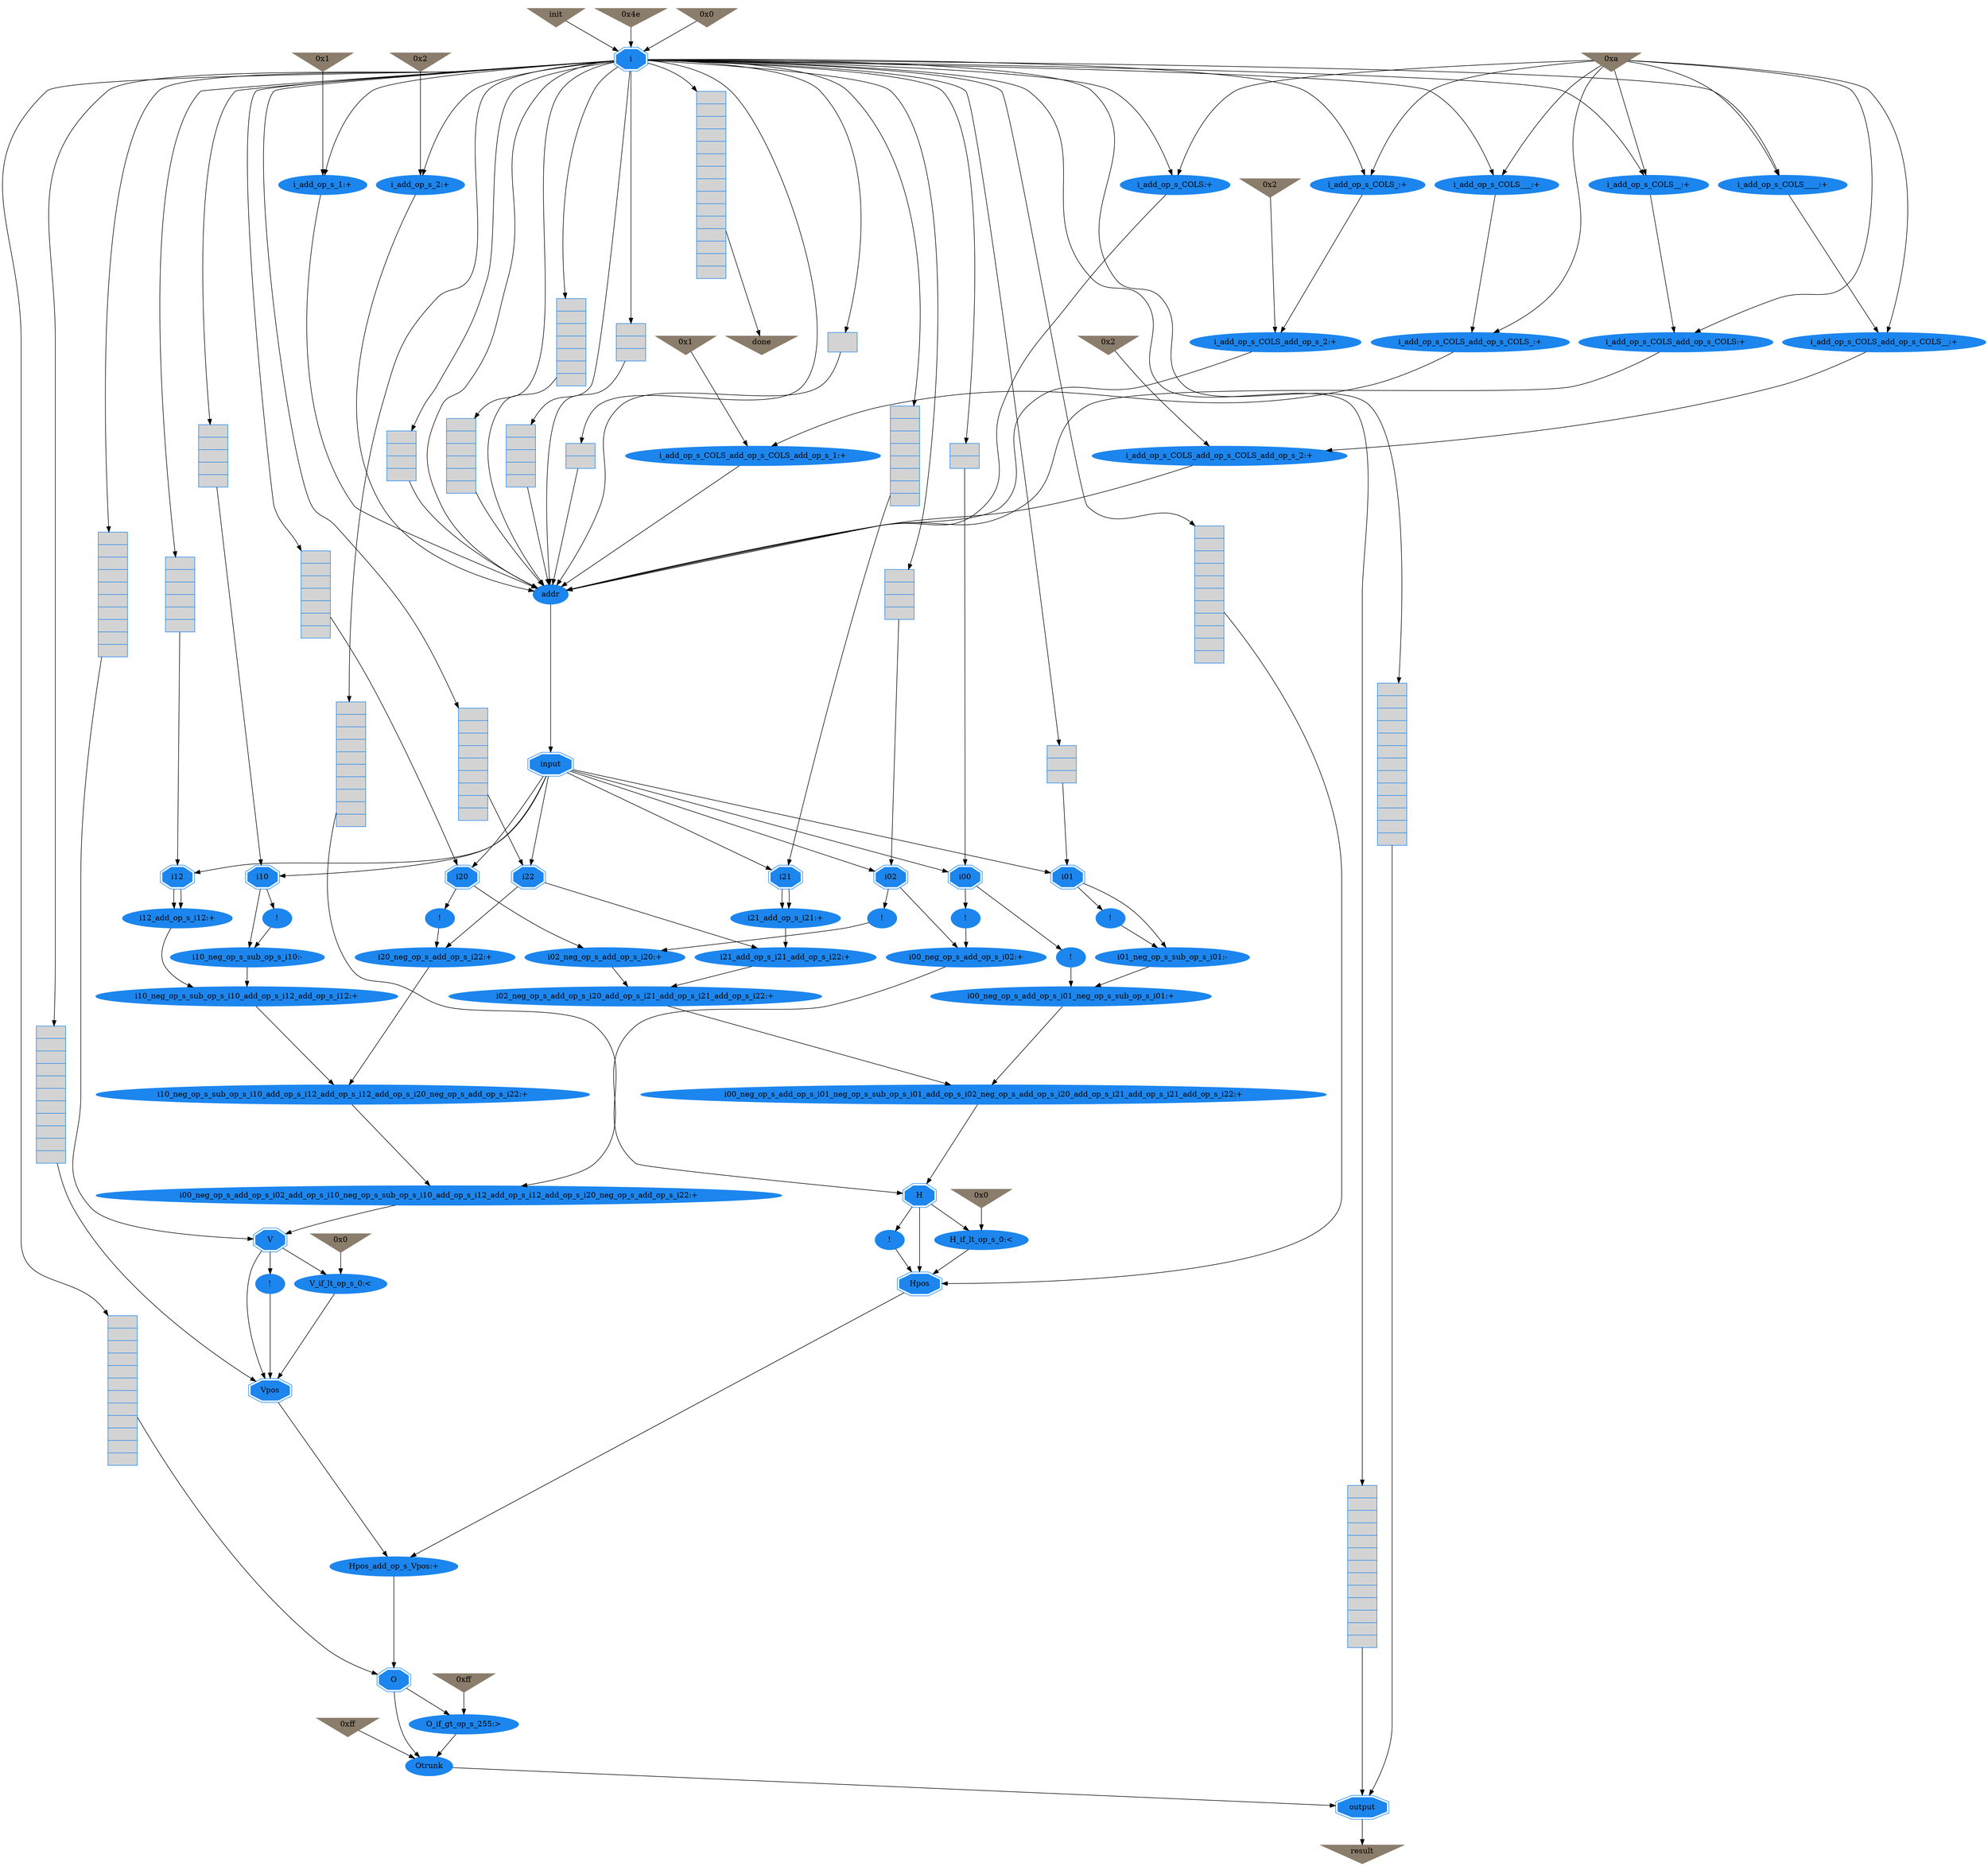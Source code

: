 digraph sobel {
	// Components (Nodes)
	node [shape=ellipse, style=filled, color=dodgerblue2];
	"c100" [label="{|||||||||}" shape=record fillcolor=lightgray  color=dodgerblue2 ];
	"i02" [label="i02" shape=doubleoctagon  color=dodgerblue2 ];
	"c89" [color=bisque4 shape=invtriangle label="0x1"];
	"i00" [label="i00" shape=doubleoctagon  color=dodgerblue2 ];
	"COLS" [color=bisque4 shape=invtriangle label="0xa"];
	"c104" [label="{||||||||||||||}" shape=record fillcolor=lightgray  color=dodgerblue2 ];
	"i_step_delay_op_5_" [label="{||||}" shape=record fillcolor=lightgray  color=dodgerblue2 ];
	"i_step_delay_op_4" [label="{|||}" shape=record fillcolor=lightgray  color=dodgerblue2 ];
	"i_add_op_s_COLS___" [label="i_add_op_s_COLS___:+"  color=dodgerblue2 ];
	"i12_add_op_s_i12" [label="i12_add_op_s_i12:+"  color=dodgerblue2 ];
	"V" [label="V" shape=doubleoctagon  color=dodgerblue2 ];
	"i10_neg_op_s_sub_op_s_i10_add_op_s_i12_add_op_s_i12_add_op_s_i20_neg_op_s_add_op_s_i22" [label="i10_neg_op_s_sub_op_s_i10_add_op_s_i12_add_op_s_i12_add_op_s_i20_neg_op_s_add_op_s_i22:+"  color=dodgerblue2 ];
	"i20_neg_op_s" [label="!"  color=dodgerblue2 ];
	"H_if_lt_op_s_0" [label="H_if_lt_op_s_0:<"  color=dodgerblue2 ];
	"addr" [label="addr"  color=dodgerblue2 ];
	"input" [label="input" shape=doubleoctagon  color=dodgerblue2 ];
	"COLS" [color=bisque4 shape=invtriangle label="0xa"];
	"i_add_op_s_COLS_" [label="i_add_op_s_COLS_:+"  color=dodgerblue2 ];
	"c102" [label="{||||||||||}" shape=record fillcolor=lightgray  color=dodgerblue2 ];
	"i_add_op_s_COLS_add_op_s_COLS" [label="i_add_op_s_COLS_add_op_s_COLS:+"  color=dodgerblue2 ];
	"i01_neg_op_s" [label="!"  color=dodgerblue2 ];
	"i_step_delay_op_9" [label="{||||||||}" shape=record fillcolor=lightgray  color=dodgerblue2 ];
	"i_step_delay_op_7_" [label="{||||||}" shape=record fillcolor=lightgray  color=dodgerblue2 ];
	"i00_neg_op_s_add_op_s_i01_neg_op_s_sub_op_s_i01" [label="i00_neg_op_s_add_op_s_i01_neg_op_s_sub_op_s_i01:+"  color=dodgerblue2 ];
	"c81" [color=bisque4 shape=invtriangle label="0x2"];
	"COLS" [color=bisque4 shape=invtriangle label="0xa"];
	"i_add_op_s_1" [label="i_add_op_s_1:+"  color=dodgerblue2 ];
	"i_add_op_s_COLS" [label="i_add_op_s_COLS:+"  color=dodgerblue2 ];
	"c96" [color=bisque4 shape=invtriangle label="0xff"];
	"i_step_delay_op_6" [label="{|||||}" shape=record fillcolor=lightgray  color=dodgerblue2 ];
	"i_step_delay_op_7" [label="{||||||}" shape=record fillcolor=lightgray  color=dodgerblue2 ];
	"i00_neg_op_s_" [label="!"  color=dodgerblue2 ];
	"i02_neg_op_s_add_op_s_i20_add_op_s_i21_add_op_s_i21_add_op_s_i22" [label="i02_neg_op_s_add_op_s_i20_add_op_s_i21_add_op_s_i21_add_op_s_i22:+"  color=dodgerblue2 ];
	"i21_add_op_s_i21" [label="i21_add_op_s_i21:+"  color=dodgerblue2 ];
	"i10_neg_op_s" [label="!"  color=dodgerblue2 ];
	"i21" [label="i21" shape=doubleoctagon  color=dodgerblue2 ];
	"init" [color=bisque4 shape=invtriangle label="init"];
	"result" [color=bisque4 shape=invtriangle label="result"];
	"COLS" [color=bisque4 shape=invtriangle label="0xa"];
	"c92" [color=bisque4 shape=invtriangle label="0x2"];
	"i" [label="i" shape=doubleoctagon  color=dodgerblue2 ];
	"c98" [label="{||||||||||||}" shape=record fillcolor=lightgray  color=dodgerblue2 ];
	"i_add_op_s_2" [label="i_add_op_s_2:+"  color=dodgerblue2 ];
	"c94" [color=bisque4 shape=invtriangle label="0x0"];
	"i02_neg_op_s" [label="!"  color=dodgerblue2 ];
	"i_step_delay_op_3_" [label="{||}" shape=record fillcolor=lightgray  color=dodgerblue2 ];
	"i_add_op_s_COLS_add_op_s_COLS__" [label="i_add_op_s_COLS_add_op_s_COLS__:+"  color=dodgerblue2 ];
	"V_if_lt_op_s_0" [label="V_if_lt_op_s_0:<"  color=dodgerblue2 ];
	"i12" [label="i12" shape=doubleoctagon  color=dodgerblue2 ];
	"O_if_gt_op_s_255" [label="O_if_gt_op_s_255:>"  color=dodgerblue2 ];
	"Vpos" [label="Vpos" shape=doubleoctagon  color=dodgerblue2 ];
	"c79" [color=bisque4 shape=invtriangle label="0x4e"];
	"i10_neg_op_s_sub_op_s_i10" [label="i10_neg_op_s_sub_op_s_i10:-"  color=dodgerblue2 ];
	"i01_neg_op_s_sub_op_s_i01" [label="i01_neg_op_s_sub_op_s_i01:-"  color=dodgerblue2 ];
	"i_step_delay_op_8" [label="{|||||||}" shape=record fillcolor=lightgray  color=dodgerblue2 ];
	"i_add_op_s_COLS_add_op_s_2" [label="i_add_op_s_COLS_add_op_s_2:+"  color=dodgerblue2 ];
	"c103" [label="{|||||||||||}" shape=record fillcolor=lightgray  color=dodgerblue2 ];
	"i_step_delay_op_5" [label="{||||}" shape=record fillcolor=lightgray  color=dodgerblue2 ];
	"i_step_delay_op_3" [label="{||}" shape=record fillcolor=lightgray  color=dodgerblue2 ];
	"COLS" [color=bisque4 shape=invtriangle label="0xa"];
	"c84" [color=bisque4 shape=invtriangle label="0x2"];
	"COLS" [color=bisque4 shape=invtriangle label="0xa"];
	"COLS" [color=bisque4 shape=invtriangle label="0xa"];
	"i00_neg_op_s" [label="!"  color=dodgerblue2 ];
	"i_add_op_s_COLS__" [label="i_add_op_s_COLS__:+"  color=dodgerblue2 ];
	"i_add_op_s_COLS_add_op_s_COLS_" [label="i_add_op_s_COLS_add_op_s_COLS_:+"  color=dodgerblue2 ];
	"i_step_delay_op_6_" [label="{|||||}" shape=record fillcolor=lightgray  color=dodgerblue2 ];
	"output" [label="output" shape=doubleoctagon  color=dodgerblue2 ];
	"O" [label="O" shape=doubleoctagon  color=dodgerblue2 ];
	"H" [label="H" shape=doubleoctagon  color=dodgerblue2 ];
	"i01" [label="i01" shape=doubleoctagon  color=dodgerblue2 ];
	"c101" [label="{||||||||||}" shape=record fillcolor=lightgray  color=dodgerblue2 ];
	"c99" [label="{|||||||||}" shape=record fillcolor=lightgray  color=dodgerblue2 ];
	"i10_neg_op_s_sub_op_s_i10_add_op_s_i12_add_op_s_i12" [label="i10_neg_op_s_sub_op_s_i10_add_op_s_i12_add_op_s_i12:+"  color=dodgerblue2 ];
	"H_neg_op_s" [label="!"  color=dodgerblue2 ];
	"i20_neg_op_s_add_op_s_i22" [label="i20_neg_op_s_add_op_s_i22:+"  color=dodgerblue2 ];
	"i00_neg_op_s_add_op_s_i02_add_op_s_i10_neg_op_s_sub_op_s_i10_add_op_s_i12_add_op_s_i12_add_op_s_i20_neg_op_s_add_op_s_i22" [label="i00_neg_op_s_add_op_s_i02_add_op_s_i10_neg_op_s_sub_op_s_i10_add_op_s_i12_add_op_s_i12_add_op_s_i20_neg_op_s_add_op_s_i22:+"  color=dodgerblue2 ];
	"i00_neg_op_s_add_op_s_i01_neg_op_s_sub_op_s_i01_add_op_s_i02_neg_op_s_add_op_s_i20_add_op_s_i21_add_op_s_i21_add_op_s_i22" [label="i00_neg_op_s_add_op_s_i01_neg_op_s_sub_op_s_i01_add_op_s_i02_neg_op_s_add_op_s_i20_add_op_s_i21_add_op_s_i21_add_op_s_i22:+"  color=dodgerblue2 ];
	"i_add_op_s_COLS_add_op_s_COLS_add_op_s_2" [label="i_add_op_s_COLS_add_op_s_COLS_add_op_s_2:+"  color=dodgerblue2 ];
	"i_step_delay_op_4_" [label="{|||}" shape=record fillcolor=lightgray  color=dodgerblue2 ];
	"i02_neg_op_s_add_op_s_i20" [label="i02_neg_op_s_add_op_s_i20:+"  color=dodgerblue2 ];
	"i10" [label="i10" shape=doubleoctagon  color=dodgerblue2 ];
	"i_step_delay_op_2" [label="{|}" shape=record fillcolor=lightgray  color=dodgerblue2 ];
	"Otrunk" [label="Otrunk"  color=dodgerblue2 ];
	"i_step_delay_op_1" [label="{}" shape=record fillcolor=lightgray  color=dodgerblue2 ];
	"Hpos_add_op_s_Vpos" [label="Hpos_add_op_s_Vpos:+"  color=dodgerblue2 ];
	"V_neg_op_s" [label="!"  color=dodgerblue2 ];
	"c80" [color=bisque4 shape=invtriangle label="0x1"];
	"c78" [color=bisque4 shape=invtriangle label="0x0"];
	"Hpos" [label="Hpos" shape=doubleoctagon  color=dodgerblue2 ];
	"i00_neg_op_s_add_op_s_i02" [label="i00_neg_op_s_add_op_s_i02:+"  color=dodgerblue2 ];
	"i21_add_op_s_i21_add_op_s_i22" [label="i21_add_op_s_i21_add_op_s_i22:+"  color=dodgerblue2 ];
	"i_add_op_s_COLS____" [label="i_add_op_s_COLS____:+"  color=dodgerblue2 ];
	"i_step_delay_op_2_" [label="{|}" shape=record fillcolor=lightgray  color=dodgerblue2 ];
	"i_add_op_s_COLS_add_op_s_COLS_add_op_s_1" [label="i_add_op_s_COLS_add_op_s_COLS_add_op_s_1:+"  color=dodgerblue2 ];
	"c95" [color=bisque4 shape=invtriangle label="0xff"];
	"c93" [color=bisque4 shape=invtriangle label="0x0"];
	"c97" [label="{||||||||||||}" shape=record fillcolor=lightgray  color=dodgerblue2 ];
	"COLS" [color=bisque4 shape=invtriangle label="0xa"];
	"i20" [label="i20" shape=doubleoctagon  color=dodgerblue2 ];
	"i22" [label="i22" shape=doubleoctagon  color=dodgerblue2 ];
	"done" [color=bisque4 shape=invtriangle label="done"];

	// Signals (Edges)
	"init" -> "i"
	"i12" -> "i12_add_op_s_i12"
	"i" -> "i_step_delay_op_2":input
	"i02_neg_op_s_add_op_s_i20" -> "i02_neg_op_s_add_op_s_i20_add_op_s_i21_add_op_s_i21_add_op_s_i22"
	"COLS" -> "i_add_op_s_COLS"
	"i21" -> "i21_add_op_s_i21"
	"c94" -> "V_if_lt_op_s_0"
	"i20" -> "i20_neg_op_s"
	"COLS" -> "i_add_op_s_COLS_add_op_s_COLS__"
	"i" -> "i_step_delay_op_5":input
	"COLS" -> "i_add_op_s_COLS___"
	"i" -> "i_step_delay_op_6_":input
	"V" -> "Vpos"
	"V_if_lt_op_s_0" -> "Vpos"
	"Vpos" -> "Hpos_add_op_s_Vpos"
	"i" -> "i_add_op_s_2"
	"input" -> "i20"
	"i_step_delay_op_6_" -> "i12"
	"i" -> "i_step_delay_op_8":input
	"i_step_delay_op_2" -> "addr"
	"i_add_op_s_COLS" -> "addr"
	"i21_add_op_s_i21" -> "i21_add_op_s_i21_add_op_s_i22"
	"i_add_op_s_COLS__" -> "i_add_op_s_COLS_add_op_s_COLS"
	"i10_neg_op_s_sub_op_s_i10" -> "i10_neg_op_s_sub_op_s_i10_add_op_s_i12_add_op_s_i12"
	"H" -> "Hpos"
	"i_step_delay_op_5" -> "addr"
	"i22" -> "i20_neg_op_s_add_op_s_i22"
	"addr" -> "input"
	"i_add_op_s_COLS_add_op_s_COLS_add_op_s_2" -> "addr"
	"c92" -> "i_add_op_s_COLS_add_op_s_COLS_add_op_s_2"
	"input" -> "i00"
	"c97" -> "output"
	"c98" -> "output"
	"c99" -> "H"
	"c100" -> "V"
	"i01_neg_op_s_sub_op_s_i01" -> "i00_neg_op_s_add_op_s_i01_neg_op_s_sub_op_s_i01"
	"i02_neg_op_s" -> "i02_neg_op_s_add_op_s_i20"
	"c84" -> "i_add_op_s_COLS_add_op_s_2"
	"i" -> "i_add_op_s_COLS__"
	"i02" -> "i00_neg_op_s_add_op_s_i02"
	"i_add_op_s_COLS_add_op_s_COLS_" -> "i_add_op_s_COLS_add_op_s_COLS_add_op_s_1"
	"i00_neg_op_s_add_op_s_i02_add_op_s_i10_neg_op_s_sub_op_s_i10_add_op_s_i12_add_op_s_i12_add_op_s_i20_neg_op_s_add_op_s_i22" -> "V"
	"Hpos_add_op_s_Vpos" -> "O"
	"i_step_delay_op_6" -> "addr"
	"H_if_lt_op_s_0" -> "Hpos"
	"i_step_delay_op_4_" -> "i02"
	"i" -> "i_step_delay_op_4_":input
	"input" -> "i01"
	"input" -> "i10"
	"i" -> "c102":input
	"i" -> "c103":input
	"i_add_op_s_1" -> "addr"
	"c80" -> "i_add_op_s_1"
	"i" -> "addr"
	"c78" -> "i"
	"i" -> "c104":input
	"i21_add_op_s_i21_add_op_s_i22" -> "i02_neg_op_s_add_op_s_i20_add_op_s_i21_add_op_s_i21_add_op_s_i22"
	"i02_neg_op_s_add_op_s_i20_add_op_s_i21_add_op_s_i21_add_op_s_i22" -> "i00_neg_op_s_add_op_s_i01_neg_op_s_sub_op_s_i01_add_op_s_i02_neg_op_s_add_op_s_i20_add_op_s_i21_add_op_s_i21_add_op_s_i22"
	"i00_neg_op_s_add_op_s_i02" -> "i00_neg_op_s_add_op_s_i02_add_op_s_i10_neg_op_s_sub_op_s_i10_add_op_s_i12_add_op_s_i12_add_op_s_i20_neg_op_s_add_op_s_i22"
	"i10_neg_op_s" -> "i10_neg_op_s_sub_op_s_i10"
	"COLS" -> "i_add_op_s_COLS_"
	"i_add_op_s_COLS_add_op_s_2" -> "addr"
	"i00" -> "i00_neg_op_s_"
	"O" -> "O_if_gt_op_s_255"
	"c93" -> "H_if_lt_op_s_0"
	"i_step_delay_op_2_" -> "i00"
	"COLS" -> "i_add_op_s_COLS____"
	"i" -> "i_step_delay_op_6":input
	"i" -> "i_step_delay_op_9":input
	"Otrunk" -> "output"
	"c96" -> "Otrunk"
	"output" -> "result"
	"i_step_delay_op_3" -> "addr"
	"i01" -> "i01_neg_op_s"
	"i_step_delay_op_9" -> "i22"
	"i01" -> "i01_neg_op_s_sub_op_s_i01"
	"i" -> "c98":input
	"i_step_delay_op_5_" -> "i10"
	"V_neg_op_s" -> "Vpos"
	"i" -> "i_step_delay_op_2_":input
	"i" -> "i_step_delay_op_7":input
	"V" -> "V_if_lt_op_s_0"
	"i10_neg_op_s_sub_op_s_i10_add_op_s_i12_add_op_s_i12" -> "i10_neg_op_s_sub_op_s_i10_add_op_s_i12_add_op_s_i12_add_op_s_i20_neg_op_s_add_op_s_i22"
	"COLS" -> "i_add_op_s_COLS_add_op_s_COLS"
	"i12_add_op_s_i12" -> "i10_neg_op_s_sub_op_s_i10_add_op_s_i12_add_op_s_i12"
	"i" -> "i_add_op_s_COLS___"
	"COLS" -> "i_add_op_s_COLS__"
	"i21" -> "i21_add_op_s_i21"
	"i20" -> "i02_neg_op_s_add_op_s_i20"
	"i22" -> "i21_add_op_s_i21_add_op_s_i22"
	"i" -> "c101":input
	"i02" -> "i02_neg_op_s"
	"i" -> "c100":input
	"i" -> "c99":input
	"V" -> "V_neg_op_s"
	"i" -> "c97":input
	"i_step_delay_op_7" -> "addr"
	"Hpos" -> "Hpos_add_op_s_Vpos"
	"i_add_op_s_COLS_add_op_s_COLS" -> "addr"
	"i_add_op_s_COLS___" -> "i_add_op_s_COLS_add_op_s_COLS_"
	"i20_neg_op_s" -> "i20_neg_op_s_add_op_s_i22"
	"i_add_op_s_COLS_add_op_s_COLS__" -> "i_add_op_s_COLS_add_op_s_COLS_add_op_s_2"
	"i" -> "i_add_op_s_COLS"
	"c81" -> "i_add_op_s_2"
	"i" -> "i_step_delay_op_3":input
	"i_add_op_s_2" -> "addr"
	"i12" -> "i12_add_op_s_i12"
	"i10" -> "i10_neg_op_s_sub_op_s_i10"
	"input" -> "i12"
	"input" -> "i21"
	"i" -> "i_step_delay_op_7_":input
	"i_step_delay_op_7_" -> "i20"
	"c101" -> "Hpos"
	"input" -> "i02"
	"i_add_op_s_COLS_add_op_s_COLS_add_op_s_1" -> "addr"
	"i_add_op_s_COLS____" -> "i_add_op_s_COLS_add_op_s_COLS__"
	"c95" -> "O_if_gt_op_s_255"
	"H" -> "H_neg_op_s"
	"i" -> "i_step_delay_op_3_":input
	"i_step_delay_op_4" -> "addr"
	"i" -> "i_add_op_s_COLS_"
	"i_add_op_s_COLS_" -> "i_add_op_s_COLS_add_op_s_2"
	"i10_neg_op_s_sub_op_s_i10_add_op_s_i12_add_op_s_i12_add_op_s_i20_neg_op_s_add_op_s_i22" -> "i00_neg_op_s_add_op_s_i02_add_op_s_i10_neg_op_s_sub_op_s_i10_add_op_s_i12_add_op_s_i12_add_op_s_i20_neg_op_s_add_op_s_i22"
	"i20_neg_op_s_add_op_s_i22" -> "i10_neg_op_s_sub_op_s_i10_add_op_s_i12_add_op_s_i12_add_op_s_i20_neg_op_s_add_op_s_i22"
	"i" -> "i_step_delay_op_4":input
	"i00" -> "i00_neg_op_s"
	"input" -> "i22"
	"i00_neg_op_s" -> "i00_neg_op_s_add_op_s_i01_neg_op_s_sub_op_s_i01"
	"i01_neg_op_s" -> "i01_neg_op_s_sub_op_s_i01"
	"c102" -> "Vpos"
	"i_step_delay_op_8" -> "i21"
	"O_if_gt_op_s_255" -> "Otrunk"
	"i" -> "i_step_delay_op_5_":input
	"i_step_delay_op_3_" -> "i01"
	"O" -> "Otrunk"
	"c89" -> "i_add_op_s_COLS_add_op_s_COLS_add_op_s_1"
	"H_neg_op_s" -> "Hpos"
	"H" -> "H_if_lt_op_s_0"
	"i" -> "i_add_op_s_COLS____"
	"COLS" -> "i_add_op_s_COLS_add_op_s_COLS_"
	"i00_neg_op_s_" -> "i00_neg_op_s_add_op_s_i02"
	"i00_neg_op_s_add_op_s_i01_neg_op_s_sub_op_s_i01_add_op_s_i02_neg_op_s_add_op_s_i20_add_op_s_i21_add_op_s_i21_add_op_s_i22" -> "H"
	"i10" -> "i10_neg_op_s"
	"i00_neg_op_s_add_op_s_i01_neg_op_s_sub_op_s_i01" -> "i00_neg_op_s_add_op_s_i01_neg_op_s_sub_op_s_i01_add_op_s_i02_neg_op_s_add_op_s_i20_add_op_s_i21_add_op_s_i21_add_op_s_i22"
	"c104" -> "done"
	"c103" -> "O"
	"i_step_delay_op_1" -> "addr"
	"i" -> "i_step_delay_op_1":input
	"i" -> "i_add_op_s_1"
	"c79" -> "i"
}